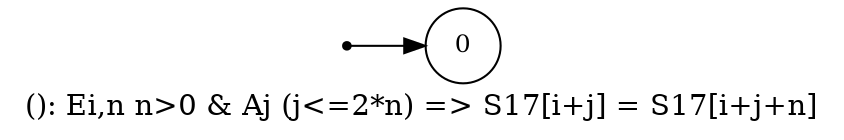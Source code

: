 digraph G {
label = "(): Ei,n n>0 & Aj (j<=2*n) => S17[i+j] = S17[i+j+n]";
rankdir = LR;
node [shape = circle, label="0", fontsize=12]0;
node [shape = point ]; qi
qi ->0;
}
